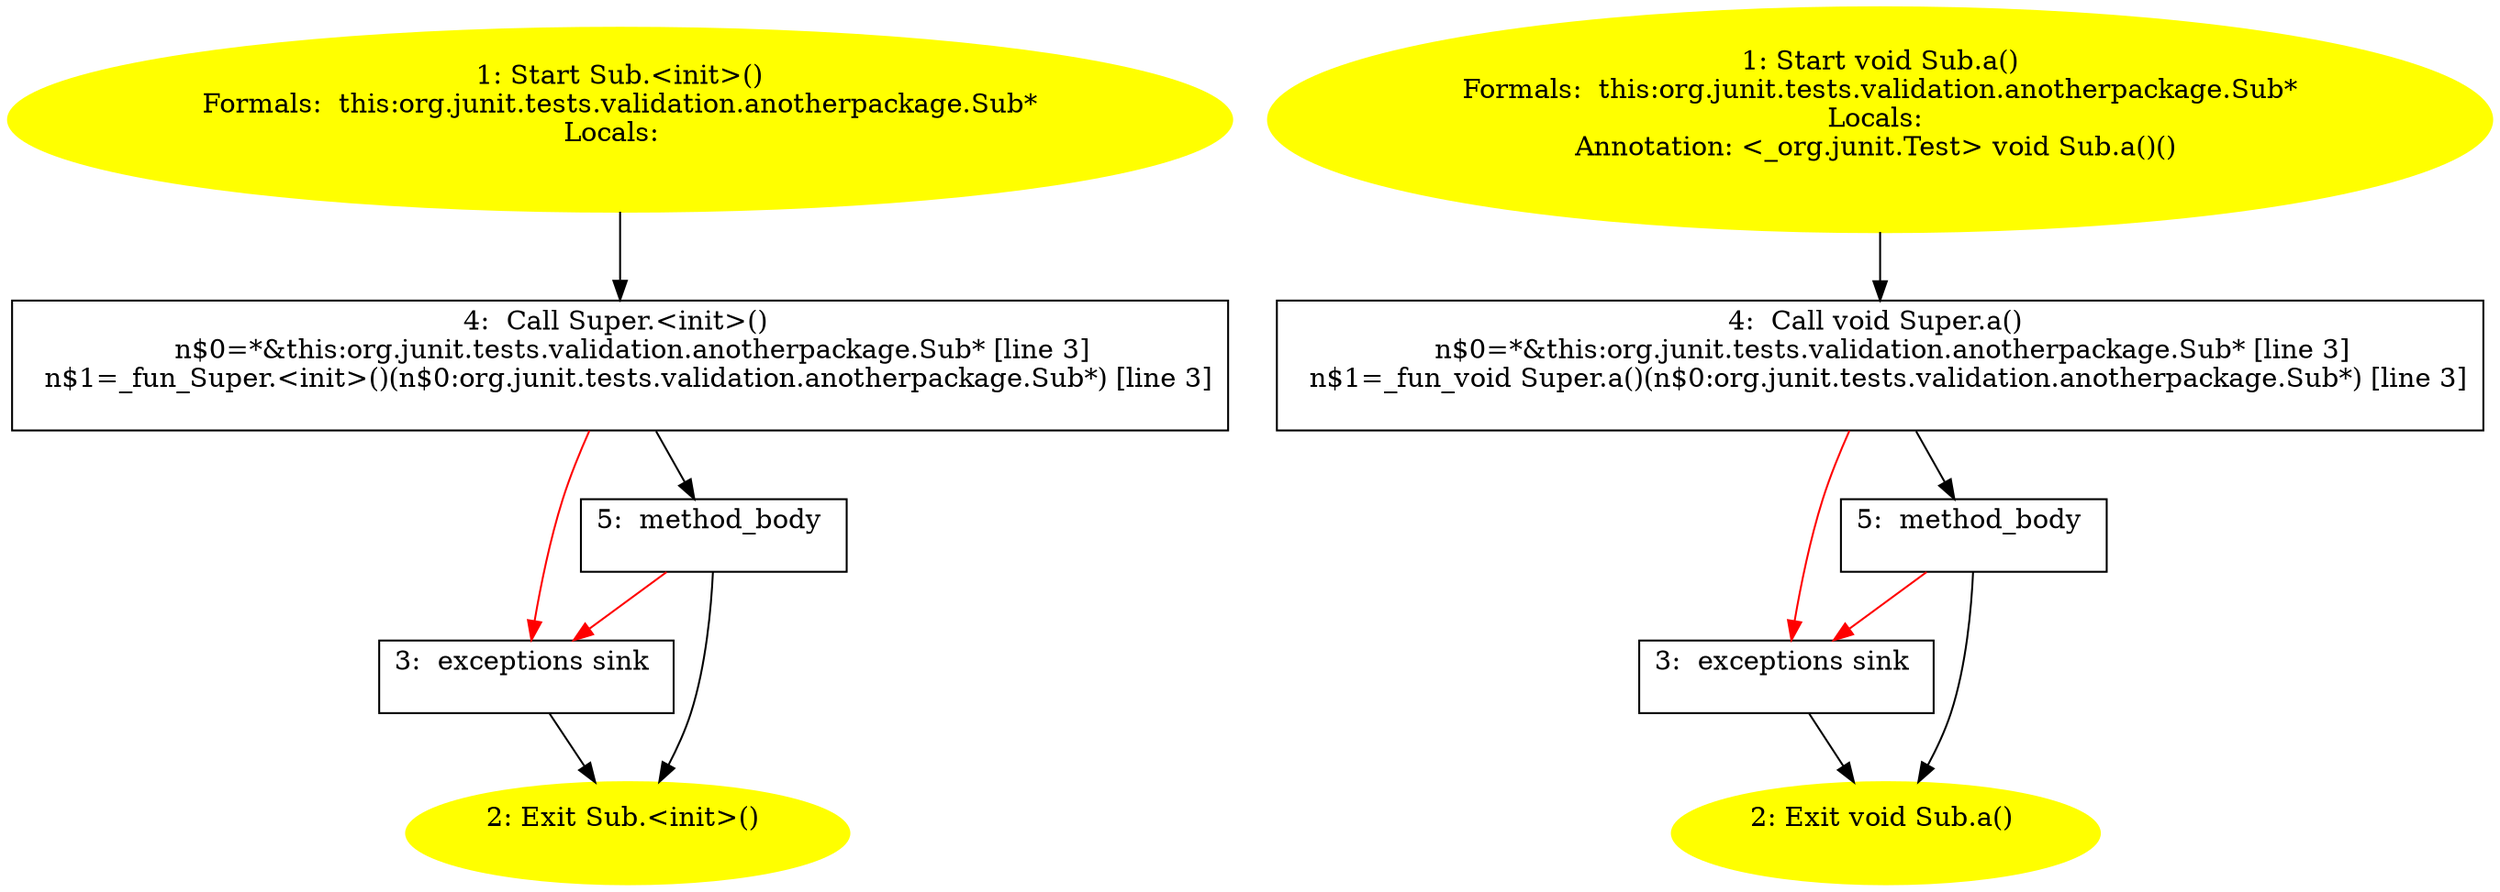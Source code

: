 /* @generated */
digraph cfg {
"org.junit.tests.validation.anotherpackage.Sub.<init>().8491663bb997f9ef505bc34cd9543a06_1" [label="1: Start Sub.<init>()\nFormals:  this:org.junit.tests.validation.anotherpackage.Sub*\nLocals:  \n  " color=yellow style=filled]
	

	 "org.junit.tests.validation.anotherpackage.Sub.<init>().8491663bb997f9ef505bc34cd9543a06_1" -> "org.junit.tests.validation.anotherpackage.Sub.<init>().8491663bb997f9ef505bc34cd9543a06_4" ;
"org.junit.tests.validation.anotherpackage.Sub.<init>().8491663bb997f9ef505bc34cd9543a06_2" [label="2: Exit Sub.<init>() \n  " color=yellow style=filled]
	

"org.junit.tests.validation.anotherpackage.Sub.<init>().8491663bb997f9ef505bc34cd9543a06_3" [label="3:  exceptions sink \n  " shape="box"]
	

	 "org.junit.tests.validation.anotherpackage.Sub.<init>().8491663bb997f9ef505bc34cd9543a06_3" -> "org.junit.tests.validation.anotherpackage.Sub.<init>().8491663bb997f9ef505bc34cd9543a06_2" ;
"org.junit.tests.validation.anotherpackage.Sub.<init>().8491663bb997f9ef505bc34cd9543a06_4" [label="4:  Call Super.<init>() \n   n$0=*&this:org.junit.tests.validation.anotherpackage.Sub* [line 3]\n  n$1=_fun_Super.<init>()(n$0:org.junit.tests.validation.anotherpackage.Sub*) [line 3]\n " shape="box"]
	

	 "org.junit.tests.validation.anotherpackage.Sub.<init>().8491663bb997f9ef505bc34cd9543a06_4" -> "org.junit.tests.validation.anotherpackage.Sub.<init>().8491663bb997f9ef505bc34cd9543a06_5" ;
	 "org.junit.tests.validation.anotherpackage.Sub.<init>().8491663bb997f9ef505bc34cd9543a06_4" -> "org.junit.tests.validation.anotherpackage.Sub.<init>().8491663bb997f9ef505bc34cd9543a06_3" [color="red" ];
"org.junit.tests.validation.anotherpackage.Sub.<init>().8491663bb997f9ef505bc34cd9543a06_5" [label="5:  method_body \n  " shape="box"]
	

	 "org.junit.tests.validation.anotherpackage.Sub.<init>().8491663bb997f9ef505bc34cd9543a06_5" -> "org.junit.tests.validation.anotherpackage.Sub.<init>().8491663bb997f9ef505bc34cd9543a06_2" ;
	 "org.junit.tests.validation.anotherpackage.Sub.<init>().8491663bb997f9ef505bc34cd9543a06_5" -> "org.junit.tests.validation.anotherpackage.Sub.<init>().8491663bb997f9ef505bc34cd9543a06_3" [color="red" ];
"org.junit.tests.validation.anotherpackage.Sub.a():void.f645b1931032f3c51691272edec528ef_1" [label="1: Start void Sub.a()\nFormals:  this:org.junit.tests.validation.anotherpackage.Sub*\nLocals: \nAnnotation: <_org.junit.Test> void Sub.a()() \n  " color=yellow style=filled]
	

	 "org.junit.tests.validation.anotherpackage.Sub.a():void.f645b1931032f3c51691272edec528ef_1" -> "org.junit.tests.validation.anotherpackage.Sub.a():void.f645b1931032f3c51691272edec528ef_4" ;
"org.junit.tests.validation.anotherpackage.Sub.a():void.f645b1931032f3c51691272edec528ef_2" [label="2: Exit void Sub.a() \n  " color=yellow style=filled]
	

"org.junit.tests.validation.anotherpackage.Sub.a():void.f645b1931032f3c51691272edec528ef_3" [label="3:  exceptions sink \n  " shape="box"]
	

	 "org.junit.tests.validation.anotherpackage.Sub.a():void.f645b1931032f3c51691272edec528ef_3" -> "org.junit.tests.validation.anotherpackage.Sub.a():void.f645b1931032f3c51691272edec528ef_2" ;
"org.junit.tests.validation.anotherpackage.Sub.a():void.f645b1931032f3c51691272edec528ef_4" [label="4:  Call void Super.a() \n   n$0=*&this:org.junit.tests.validation.anotherpackage.Sub* [line 3]\n  n$1=_fun_void Super.a()(n$0:org.junit.tests.validation.anotherpackage.Sub*) [line 3]\n " shape="box"]
	

	 "org.junit.tests.validation.anotherpackage.Sub.a():void.f645b1931032f3c51691272edec528ef_4" -> "org.junit.tests.validation.anotherpackage.Sub.a():void.f645b1931032f3c51691272edec528ef_5" ;
	 "org.junit.tests.validation.anotherpackage.Sub.a():void.f645b1931032f3c51691272edec528ef_4" -> "org.junit.tests.validation.anotherpackage.Sub.a():void.f645b1931032f3c51691272edec528ef_3" [color="red" ];
"org.junit.tests.validation.anotherpackage.Sub.a():void.f645b1931032f3c51691272edec528ef_5" [label="5:  method_body \n  " shape="box"]
	

	 "org.junit.tests.validation.anotherpackage.Sub.a():void.f645b1931032f3c51691272edec528ef_5" -> "org.junit.tests.validation.anotherpackage.Sub.a():void.f645b1931032f3c51691272edec528ef_2" ;
	 "org.junit.tests.validation.anotherpackage.Sub.a():void.f645b1931032f3c51691272edec528ef_5" -> "org.junit.tests.validation.anotherpackage.Sub.a():void.f645b1931032f3c51691272edec528ef_3" [color="red" ];
}
